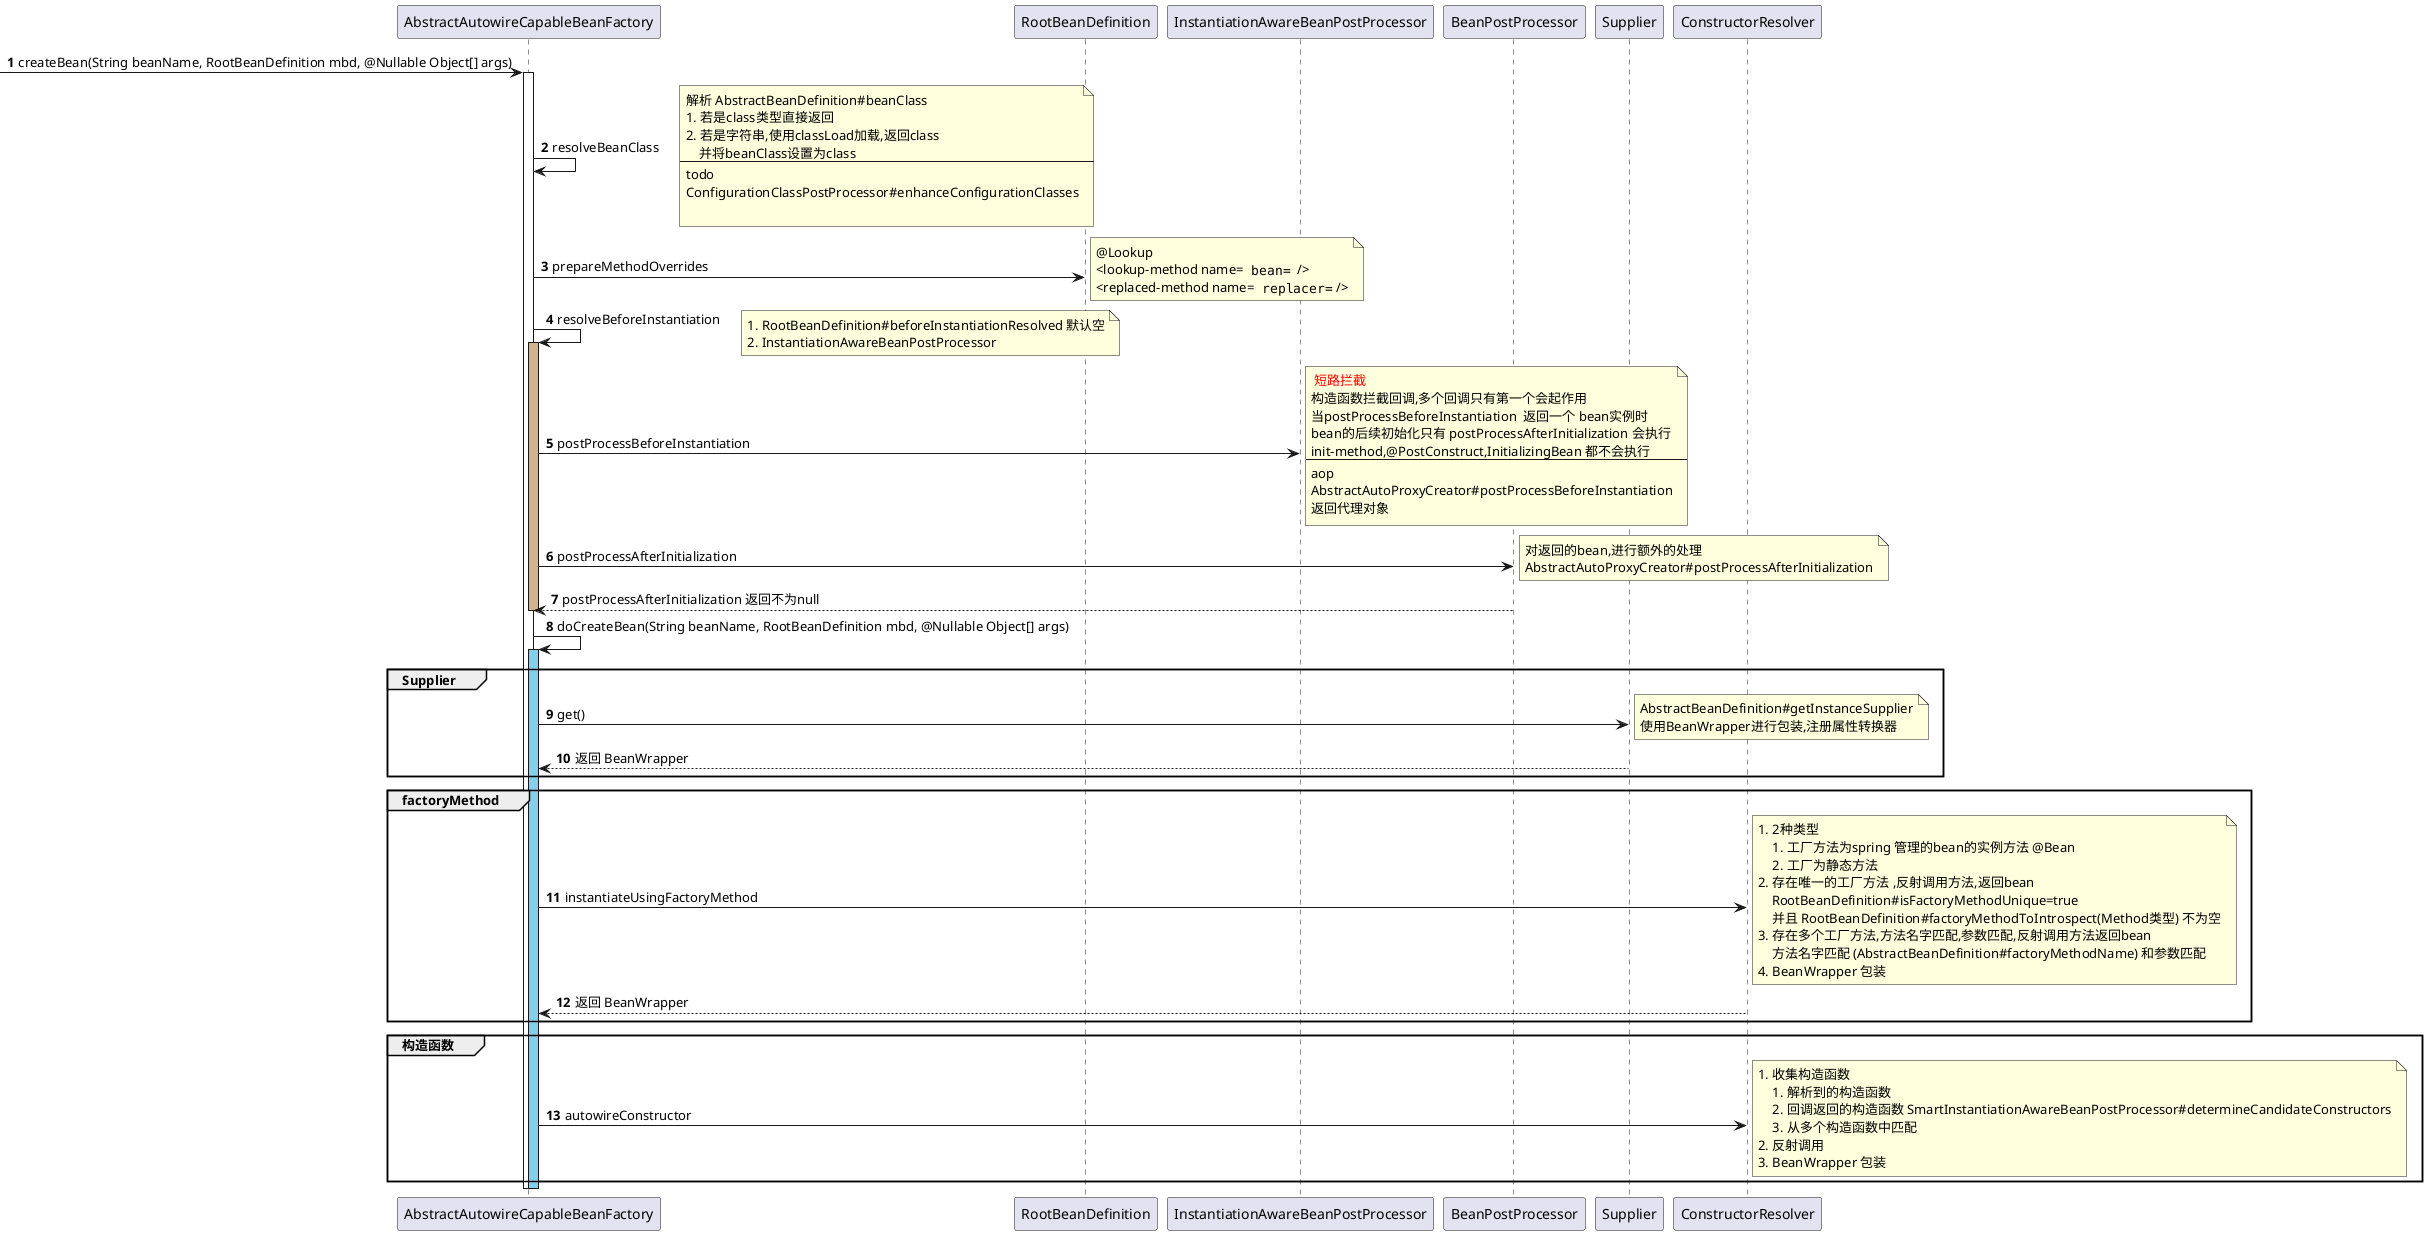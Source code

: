 @startuml
'https://plantuml.com/use-case-diagram

autonumber

-> AbstractAutowireCapableBeanFactory ++ : createBean(String beanName, RootBeanDefinition mbd, @Nullable Object[] args)

    AbstractAutowireCapableBeanFactory -> AbstractAutowireCapableBeanFactory : resolveBeanClass
    note right
    解析 AbstractBeanDefinition#beanClass
    # 若是class类型直接返回
    # 若是字符串,使用classLoad加载,返回class
        并将beanClass设置为class
    ---
    todo
    ConfigurationClassPostProcessor#enhanceConfigurationClasses

    end note


    AbstractAutowireCapableBeanFactory -> RootBeanDefinition : prepareMethodOverrides
    note right
    @Lookup
    <lookup-method name="" bean=""  />
    <replaced-method name="" replacer="" />
    end note


        AbstractAutowireCapableBeanFactory -> AbstractAutowireCapableBeanFactory ++ #tan : resolveBeforeInstantiation
        note right
        # RootBeanDefinition#beforeInstantiationResolved 默认空
        # InstantiationAwareBeanPostProcessor
        end note

            AbstractAutowireCapableBeanFactory -> InstantiationAwareBeanPostProcessor : postProcessBeforeInstantiation
            note right
            <color:red> 短路拦截
            构造函数拦截回调,多个回调只有第一个会起作用
            当postProcessBeforeInstantiation  返回一个 bean实例时
            bean的后续初始化只有 postProcessAfterInitialization 会执行
            init-method,@PostConstruct,InitializingBean 都不会执行
            ---
            aop
            AbstractAutoProxyCreator#postProcessBeforeInstantiation
            返回代理对象
            end note
            AbstractAutowireCapableBeanFactory -> BeanPostProcessor : postProcessAfterInitialization
            note right
            对返回的bean,进行额外的处理
            AbstractAutoProxyCreator#postProcessAfterInitialization
            end note
            BeanPostProcessor --> AbstractAutowireCapableBeanFactory : postProcessAfterInitialization 返回不为null
        deactivate

    AbstractAutowireCapableBeanFactory -> AbstractAutowireCapableBeanFactory ++ #skyblue : doCreateBean(String beanName, RootBeanDefinition mbd, @Nullable Object[] args)
        group Supplier
            AbstractAutowireCapableBeanFactory -> Supplier  : get()
            note right
            AbstractBeanDefinition#getInstanceSupplier
            使用BeanWrapper进行包装,注册属性转换器
            end note
            Supplier --> AbstractAutowireCapableBeanFactory : 返回 BeanWrapper
        end
        group factoryMethod
            AbstractAutowireCapableBeanFactory -> ConstructorResolver : instantiateUsingFactoryMethod
            note right
            # 2种类型
            ## 工厂方法为spring 管理的bean的实例方法 @Bean
            ## 工厂为静态方法
            # 存在唯一的工厂方法 ,反射调用方法,返回bean
                RootBeanDefinition#isFactoryMethodUnique=true
                并且 RootBeanDefinition#factoryMethodToIntrospect(Method类型) 不为空
            # 存在多个工厂方法,方法名字匹配,参数匹配,反射调用方法返回bean
                方法名字匹配 (AbstractBeanDefinition#factoryMethodName) 和参数匹配
            # BeanWrapper 包装
            end note
            ConstructorResolver --> AbstractAutowireCapableBeanFactory : 返回 BeanWrapper
        end
        group 构造函数
            AbstractAutowireCapableBeanFactory -> ConstructorResolver : autowireConstructor
            note right
                # 收集构造函数
                ## 解析到的构造函数
                ## 回调返回的构造函数 SmartInstantiationAwareBeanPostProcessor#determineCandidateConstructors
                ## 从多个构造函数中匹配
                # 反射调用
                # BeanWrapper 包装
            end note
        end



    deactivate
deactivate
@enduml